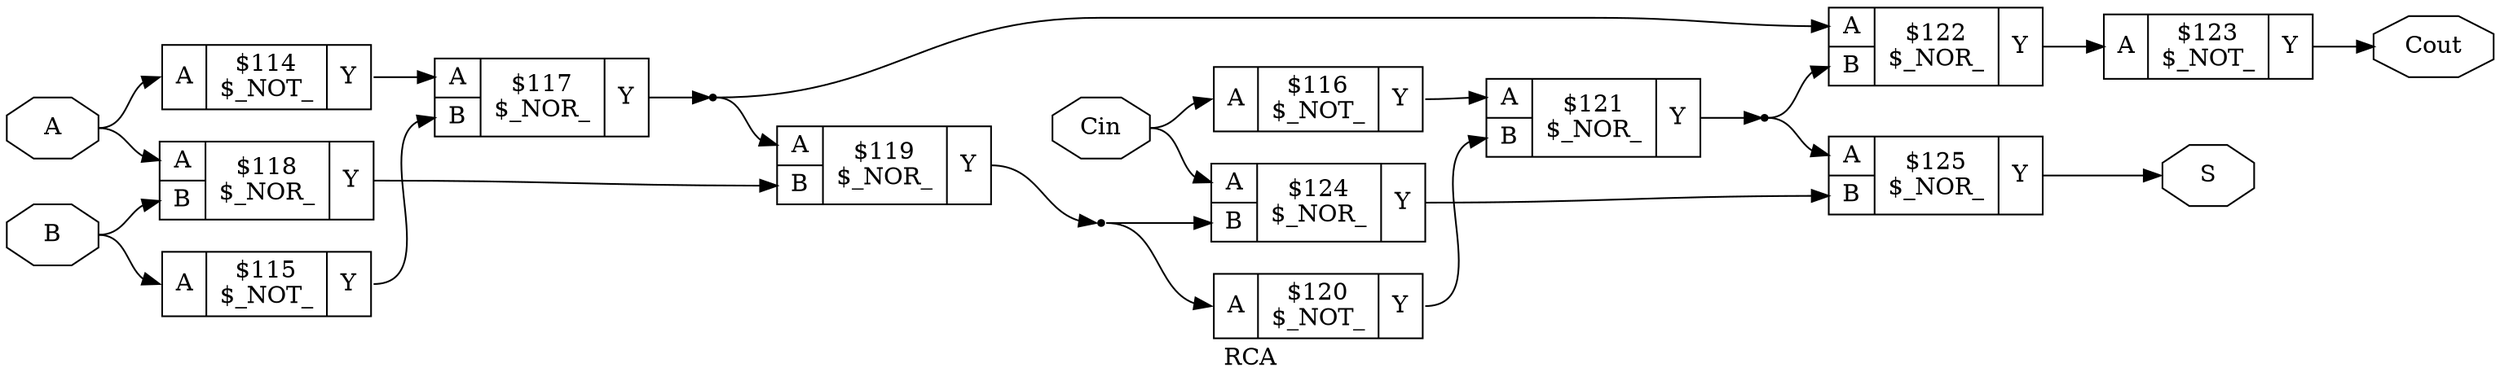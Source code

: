 digraph "RCA" {
label="RCA";
rankdir="LR";
remincross=true;
n11 [ shape=octagon, label="A", color="black", fontcolor="black" ];
n12 [ shape=octagon, label="B", color="black", fontcolor="black" ];
n13 [ shape=octagon, label="Cin", color="black", fontcolor="black" ];
n14 [ shape=octagon, label="Cout", color="black", fontcolor="black" ];
n15 [ shape=octagon, label="S", color="black", fontcolor="black" ];
c17 [ shape=record, label="{{<p11> A}|$114\n$_NOT_|{<p16> Y}}" ];
c18 [ shape=record, label="{{<p11> A}|$115\n$_NOT_|{<p16> Y}}" ];
c19 [ shape=record, label="{{<p11> A}|$116\n$_NOT_|{<p16> Y}}" ];
c20 [ shape=record, label="{{<p11> A|<p12> B}|$117\n$_NOR_|{<p16> Y}}" ];
c21 [ shape=record, label="{{<p11> A|<p12> B}|$118\n$_NOR_|{<p16> Y}}" ];
c22 [ shape=record, label="{{<p11> A|<p12> B}|$119\n$_NOR_|{<p16> Y}}" ];
c23 [ shape=record, label="{{<p11> A}|$120\n$_NOT_|{<p16> Y}}" ];
c24 [ shape=record, label="{{<p11> A|<p12> B}|$121\n$_NOR_|{<p16> Y}}" ];
c25 [ shape=record, label="{{<p11> A|<p12> B}|$122\n$_NOR_|{<p16> Y}}" ];
c26 [ shape=record, label="{{<p11> A}|$123\n$_NOT_|{<p16> Y}}" ];
c27 [ shape=record, label="{{<p11> A|<p12> B}|$124\n$_NOR_|{<p16> Y}}" ];
c28 [ shape=record, label="{{<p11> A|<p12> B}|$125\n$_NOR_|{<p16> Y}}" ];
c21:p16:e -> c22:p12:w [color="black", label=""];
n10 [ shape=point ];
c20:p16:e -> n10:w [color="black", label=""];
n10:e -> c22:p11:w [color="black", label=""];
n10:e -> c25:p11:w [color="black", label=""];
n11:e -> c17:p11:w [color="black", label=""];
n11:e -> c21:p11:w [color="black", label=""];
n12:e -> c18:p11:w [color="black", label=""];
n12:e -> c21:p12:w [color="black", label=""];
n13:e -> c19:p11:w [color="black", label=""];
n13:e -> c27:p11:w [color="black", label=""];
c26:p16:e -> n14:w [color="black", label=""];
c28:p16:e -> n15:w [color="black", label=""];
n2 [ shape=point ];
c22:p16:e -> n2:w [color="black", label=""];
n2:e -> c23:p11:w [color="black", label=""];
n2:e -> c27:p12:w [color="black", label=""];
c23:p16:e -> c24:p12:w [color="black", label=""];
n4 [ shape=point ];
c24:p16:e -> n4:w [color="black", label=""];
n4:e -> c25:p12:w [color="black", label=""];
n4:e -> c28:p11:w [color="black", label=""];
c25:p16:e -> c26:p11:w [color="black", label=""];
c27:p16:e -> c28:p12:w [color="black", label=""];
c17:p16:e -> c20:p11:w [color="black", label=""];
c18:p16:e -> c20:p12:w [color="black", label=""];
c19:p16:e -> c24:p11:w [color="black", label=""];
}
